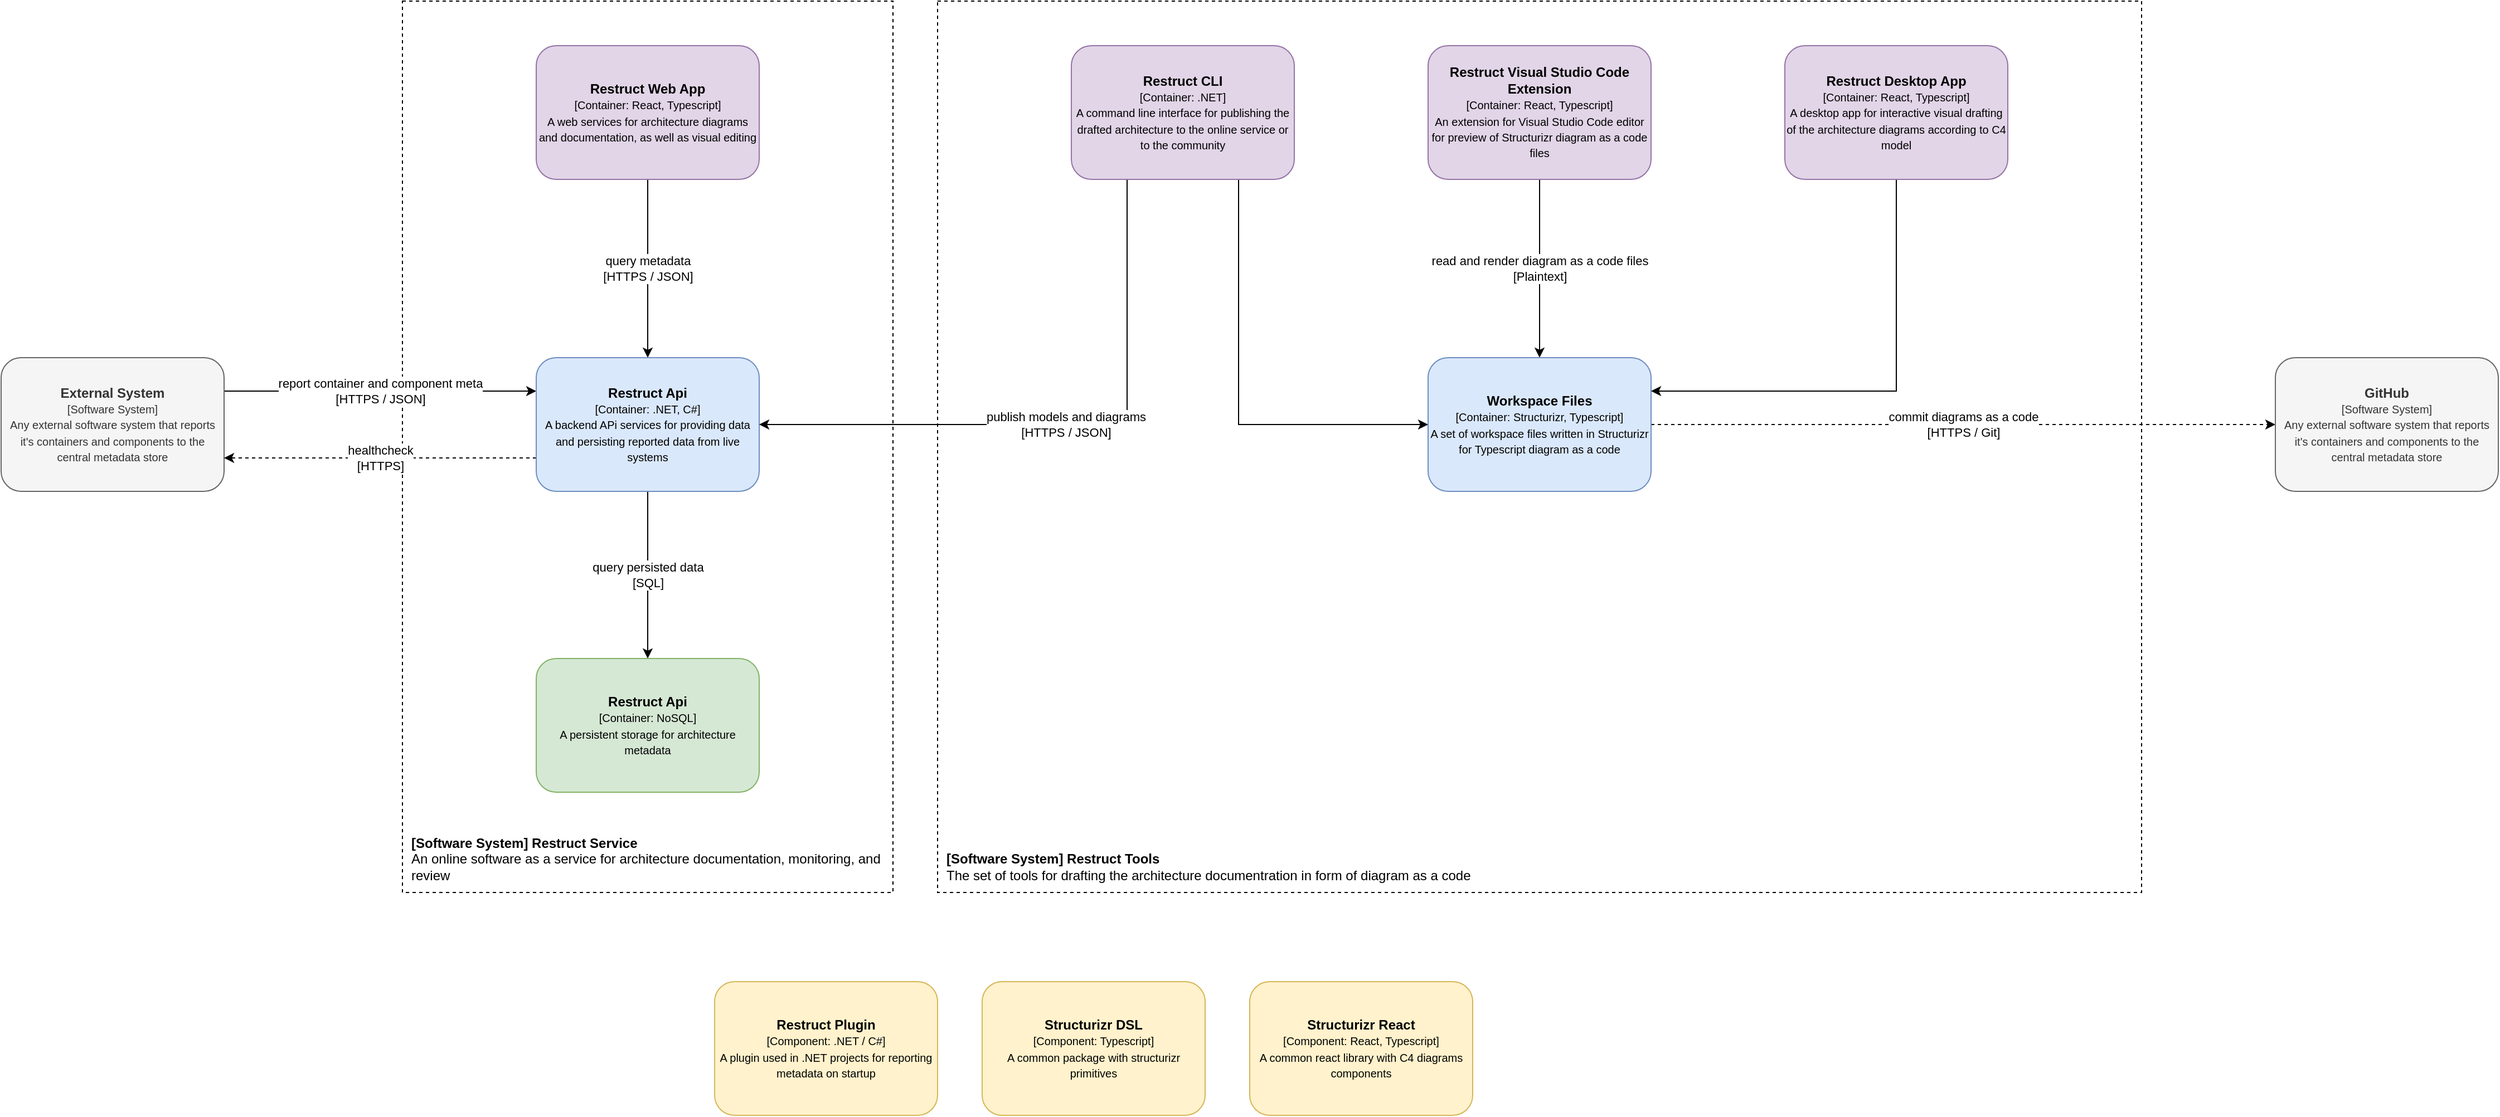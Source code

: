 <mxfile version="24.7.8" pages="2">
  <diagram name="diagram.system-landscape" id="hiOONMcJBDsX6IdbdMhS">
    <mxGraphModel dx="3365" dy="1371" grid="1" gridSize="10" guides="1" tooltips="1" connect="1" arrows="1" fold="1" page="0" pageScale="1" pageWidth="850" pageHeight="1100" math="0" shadow="0">
      <root>
        <mxCell id="0" />
        <mxCell id="1" parent="0" />
        <mxCell id="V7YEJKCMWLS9bTxh50kb-15" value="&lt;b&gt;[Software System] Restruct Tools&lt;/b&gt;&lt;br&gt;The set of tools for drafting the architecture documentration in form of diagram as a code" style="rounded=0;whiteSpace=wrap;html=1;verticalAlign=bottom;align=left;spacing=8;dashed=1;" vertex="1" parent="1">
          <mxGeometry x="-240" y="200" width="1080" height="800" as="geometry" />
        </mxCell>
        <mxCell id="V7YEJKCMWLS9bTxh50kb-10" value="&lt;b&gt;[Software System] Restruct Service&lt;/b&gt;&lt;br&gt;An online software as a service for architecture documentation, monitoring, and review" style="rounded=0;whiteSpace=wrap;html=1;verticalAlign=bottom;align=left;spacing=8;dashed=1;" vertex="1" parent="1">
          <mxGeometry x="-720" y="200" width="440" height="800" as="geometry" />
        </mxCell>
        <mxCell id="V7YEJKCMWLS9bTxh50kb-8" value="report container and component meta&lt;br&gt;[HTTPS / JSON]" style="edgeStyle=orthogonalEdgeStyle;rounded=0;orthogonalLoop=1;jettySize=auto;html=1;exitX=1;exitY=0.25;exitDx=0;exitDy=0;entryX=0;entryY=0.25;entryDx=0;entryDy=0;" edge="1" parent="1" source="V7YEJKCMWLS9bTxh50kb-1" target="V7YEJKCMWLS9bTxh50kb-3">
          <mxGeometry relative="1" as="geometry" />
        </mxCell>
        <mxCell id="V7YEJKCMWLS9bTxh50kb-1" value="&lt;b&gt;External System&lt;/b&gt;&lt;br&gt;&lt;font style=&quot;font-size: 10px&quot;&gt;[Software System]&lt;br&gt;Any external software system that reports it&#39;s containers and components to the central metadata store&lt;br&gt;&lt;/font&gt;" style="rounded=1;whiteSpace=wrap;html=1;align=center;strokeColor=#666666;fillColor=#f5f5f5;comic=0;resizable=0;fontColor=#333333;" vertex="1" parent="1">
          <mxGeometry x="-1080" y="520" width="200" height="120" as="geometry" />
        </mxCell>
        <mxCell id="V7YEJKCMWLS9bTxh50kb-5" value="query metadata&lt;br&gt;[HTTPS / JSON]" style="edgeStyle=orthogonalEdgeStyle;rounded=0;orthogonalLoop=1;jettySize=auto;html=1;" edge="1" parent="1" source="V7YEJKCMWLS9bTxh50kb-2" target="V7YEJKCMWLS9bTxh50kb-3">
          <mxGeometry relative="1" as="geometry" />
        </mxCell>
        <mxCell id="V7YEJKCMWLS9bTxh50kb-2" value="&lt;b&gt;Restruct Web App&lt;/b&gt;&lt;br&gt;&lt;font style=&quot;font-size: 10px&quot;&gt;[Container: React, Typescript]&lt;br&gt;A web services for architecture diagrams and documentation, as well as visual editing&lt;br&gt;&lt;/font&gt;" style="rounded=1;whiteSpace=wrap;html=1;align=center;strokeColor=#9673a6;fillColor=#e1d5e7;comic=0;resizable=0;" vertex="1" parent="1">
          <mxGeometry x="-600" y="240" width="200" height="120" as="geometry" />
        </mxCell>
        <mxCell id="V7YEJKCMWLS9bTxh50kb-6" value="query persisted data&lt;br&gt;[SQL]" style="edgeStyle=orthogonalEdgeStyle;rounded=0;orthogonalLoop=1;jettySize=auto;html=1;" edge="1" parent="1" source="V7YEJKCMWLS9bTxh50kb-3" target="V7YEJKCMWLS9bTxh50kb-4">
          <mxGeometry relative="1" as="geometry" />
        </mxCell>
        <mxCell id="V7YEJKCMWLS9bTxh50kb-9" value="healthcheck&lt;br&gt;[HTTPS]" style="edgeStyle=orthogonalEdgeStyle;rounded=0;orthogonalLoop=1;jettySize=auto;html=1;entryX=1;entryY=0.75;entryDx=0;entryDy=0;exitX=0;exitY=0.75;exitDx=0;exitDy=0;dashed=1;" edge="1" parent="1" source="V7YEJKCMWLS9bTxh50kb-3" target="V7YEJKCMWLS9bTxh50kb-1">
          <mxGeometry relative="1" as="geometry" />
        </mxCell>
        <mxCell id="V7YEJKCMWLS9bTxh50kb-3" value="&lt;b&gt;Restruct Api&lt;/b&gt;&lt;br&gt;&lt;font style=&quot;font-size: 10px&quot;&gt;[Container: .NET, C#]&lt;br&gt;A backend APi services for providing data and persisting reported data from live systems&lt;br&gt;&lt;/font&gt;" style="rounded=1;whiteSpace=wrap;html=1;align=center;strokeColor=#6c8ebf;fillColor=#dae8fc;comic=0;resizable=0;" vertex="1" parent="1">
          <mxGeometry x="-600" y="520" width="200" height="120" as="geometry" />
        </mxCell>
        <mxCell id="V7YEJKCMWLS9bTxh50kb-4" value="&lt;b&gt;Restruct Api&lt;/b&gt;&lt;br&gt;&lt;font style=&quot;font-size: 10px&quot;&gt;[Container: NoSQL]&lt;br&gt;A persistent storage for architecture metadata&lt;br&gt;&lt;/font&gt;" style="rounded=1;whiteSpace=wrap;html=1;align=center;strokeColor=#82b366;fillColor=#d5e8d4;comic=0;resizable=0;" vertex="1" parent="1">
          <mxGeometry x="-600" y="790" width="200" height="120" as="geometry" />
        </mxCell>
        <mxCell id="V7YEJKCMWLS9bTxh50kb-14" value="read and render diagram as a code files&lt;br&gt;[Plaintext]" style="edgeStyle=orthogonalEdgeStyle;rounded=0;orthogonalLoop=1;jettySize=auto;html=1;" edge="1" parent="1" source="V7YEJKCMWLS9bTxh50kb-7" target="V7YEJKCMWLS9bTxh50kb-11">
          <mxGeometry relative="1" as="geometry" />
        </mxCell>
        <mxCell id="V7YEJKCMWLS9bTxh50kb-7" value="&lt;b&gt;Restruct Visual Studio Code Extension&lt;/b&gt;&lt;br&gt;&lt;font style=&quot;font-size: 10px&quot;&gt;[Container: React, Typescript]&lt;br&gt;An extension for Visual Studio Code editor for preview of Structurizr diagram as a code files&lt;/font&gt;" style="rounded=1;whiteSpace=wrap;html=1;align=center;strokeColor=#9673a6;fillColor=#e1d5e7;comic=0;resizable=0;" vertex="1" parent="1">
          <mxGeometry x="200" y="240" width="200" height="120" as="geometry" />
        </mxCell>
        <mxCell id="V7YEJKCMWLS9bTxh50kb-13" value="commit diagrams as a code&lt;br&gt;[HTTPS / Git]" style="edgeStyle=orthogonalEdgeStyle;rounded=0;orthogonalLoop=1;jettySize=auto;html=1;dashed=1;" edge="1" parent="1" source="V7YEJKCMWLS9bTxh50kb-11" target="V7YEJKCMWLS9bTxh50kb-12">
          <mxGeometry relative="1" as="geometry" />
        </mxCell>
        <mxCell id="V7YEJKCMWLS9bTxh50kb-11" value="&lt;b&gt;Workspace Files&lt;/b&gt;&lt;br&gt;&lt;font style=&quot;font-size: 10px&quot;&gt;[Container: Structurizr, Typescript]&lt;br&gt;A set of workspace files written in Structurizr for Typescript diagram as a code&lt;br&gt;&lt;/font&gt;" style="rounded=1;whiteSpace=wrap;html=1;align=center;strokeColor=#6c8ebf;fillColor=#dae8fc;comic=0;resizable=0;" vertex="1" parent="1">
          <mxGeometry x="200" y="520" width="200" height="120" as="geometry" />
        </mxCell>
        <mxCell id="V7YEJKCMWLS9bTxh50kb-12" value="&lt;b&gt;GitHub&lt;/b&gt;&lt;br&gt;&lt;font style=&quot;font-size: 10px&quot;&gt;[Software System]&lt;br&gt;Any external software system that reports it&#39;s containers and components to the central metadata store&lt;br&gt;&lt;/font&gt;" style="rounded=1;whiteSpace=wrap;html=1;align=center;strokeColor=#666666;fillColor=#f5f5f5;comic=0;resizable=0;fontColor=#333333;" vertex="1" parent="1">
          <mxGeometry x="960" y="520" width="200" height="120" as="geometry" />
        </mxCell>
        <mxCell id="V7YEJKCMWLS9bTxh50kb-17" style="edgeStyle=orthogonalEdgeStyle;rounded=0;orthogonalLoop=1;jettySize=auto;html=1;entryX=1;entryY=0.25;entryDx=0;entryDy=0;exitX=0.5;exitY=1;exitDx=0;exitDy=0;" edge="1" parent="1" source="V7YEJKCMWLS9bTxh50kb-16" target="V7YEJKCMWLS9bTxh50kb-11">
          <mxGeometry relative="1" as="geometry" />
        </mxCell>
        <mxCell id="V7YEJKCMWLS9bTxh50kb-16" value="&lt;b&gt;Restruct Desktop App&lt;/b&gt;&lt;br&gt;&lt;font style=&quot;font-size: 10px&quot;&gt;[Container: React, Typescript]&lt;br&gt;A desktop app for interactive visual drafting of the architecture diagrams according to C4 model&lt;/font&gt;" style="rounded=1;whiteSpace=wrap;html=1;align=center;strokeColor=#9673a6;fillColor=#e1d5e7;comic=0;resizable=0;" vertex="1" parent="1">
          <mxGeometry x="520" y="240" width="200" height="120" as="geometry" />
        </mxCell>
        <mxCell id="V7YEJKCMWLS9bTxh50kb-19" value="publish models and diagrams&lt;br&gt;[HTTPS / JSON]" style="edgeStyle=orthogonalEdgeStyle;rounded=0;orthogonalLoop=1;jettySize=auto;html=1;exitX=0.25;exitY=1;exitDx=0;exitDy=0;entryX=1;entryY=0.5;entryDx=0;entryDy=0;" edge="1" parent="1" source="V7YEJKCMWLS9bTxh50kb-18" target="V7YEJKCMWLS9bTxh50kb-3">
          <mxGeometry relative="1" as="geometry" />
        </mxCell>
        <mxCell id="V7YEJKCMWLS9bTxh50kb-20" style="edgeStyle=orthogonalEdgeStyle;rounded=0;orthogonalLoop=1;jettySize=auto;html=1;entryX=0;entryY=0.5;entryDx=0;entryDy=0;exitX=0.75;exitY=1;exitDx=0;exitDy=0;" edge="1" parent="1" source="V7YEJKCMWLS9bTxh50kb-18" target="V7YEJKCMWLS9bTxh50kb-11">
          <mxGeometry relative="1" as="geometry" />
        </mxCell>
        <mxCell id="V7YEJKCMWLS9bTxh50kb-18" value="&lt;b&gt;Restruct CLI&lt;/b&gt;&lt;br&gt;&lt;font style=&quot;font-size: 10px&quot;&gt;[Container: .NET]&lt;br&gt;A command line interface for publishing the drafted architecture to the online service or to the community&lt;/font&gt;" style="rounded=1;whiteSpace=wrap;html=1;align=center;strokeColor=#9673a6;fillColor=#e1d5e7;comic=0;resizable=0;" vertex="1" parent="1">
          <mxGeometry x="-120" y="240" width="200" height="120" as="geometry" />
        </mxCell>
        <mxCell id="V7YEJKCMWLS9bTxh50kb-21" value="&lt;b&gt;Structurizr React&lt;/b&gt;&lt;br&gt;&lt;font style=&quot;font-size: 10px&quot;&gt;[Component: React, Typescript]&lt;br&gt;A common react library with C4 diagrams components&lt;/font&gt;" style="rounded=1;whiteSpace=wrap;html=1;align=center;strokeColor=#d6b656;fillColor=#fff2cc;comic=0;resizable=0;" vertex="1" parent="1">
          <mxGeometry x="40" y="1080" width="200" height="120" as="geometry" />
        </mxCell>
        <mxCell id="V7YEJKCMWLS9bTxh50kb-22" value="&lt;b&gt;Structurizr DSL&lt;/b&gt;&lt;br&gt;&lt;font style=&quot;font-size: 10px&quot;&gt;[Component: Typescript]&lt;br&gt;A common package with structurizr primitives&lt;/font&gt;" style="rounded=1;whiteSpace=wrap;html=1;align=center;strokeColor=#d6b656;fillColor=#fff2cc;comic=0;resizable=0;" vertex="1" parent="1">
          <mxGeometry x="-200" y="1080" width="200" height="120" as="geometry" />
        </mxCell>
        <mxCell id="V7YEJKCMWLS9bTxh50kb-23" value="&lt;b&gt;Restruct Plugin&lt;/b&gt;&lt;br&gt;&lt;font style=&quot;font-size: 10px&quot;&gt;[Component: .NET / C#]&lt;br&gt;A plugin used in .NET projects for reporting metadata on startup&lt;/font&gt;" style="rounded=1;whiteSpace=wrap;html=1;align=center;strokeColor=#d6b656;fillColor=#fff2cc;comic=0;resizable=0;" vertex="1" parent="1">
          <mxGeometry x="-440" y="1080" width="200" height="120" as="geometry" />
        </mxCell>
      </root>
    </mxGraphModel>
  </diagram>
  <diagram id="bSEWTkrgH1NATW_jAny5" name="Page-2">
    <mxGraphModel dx="1840" dy="1165" grid="1" gridSize="10" guides="1" tooltips="1" connect="1" arrows="1" fold="1" page="0" pageScale="1" pageWidth="850" pageHeight="1100" math="0" shadow="0">
      <root>
        <mxCell id="0" />
        <mxCell id="1" parent="0" />
      </root>
    </mxGraphModel>
  </diagram>
</mxfile>
